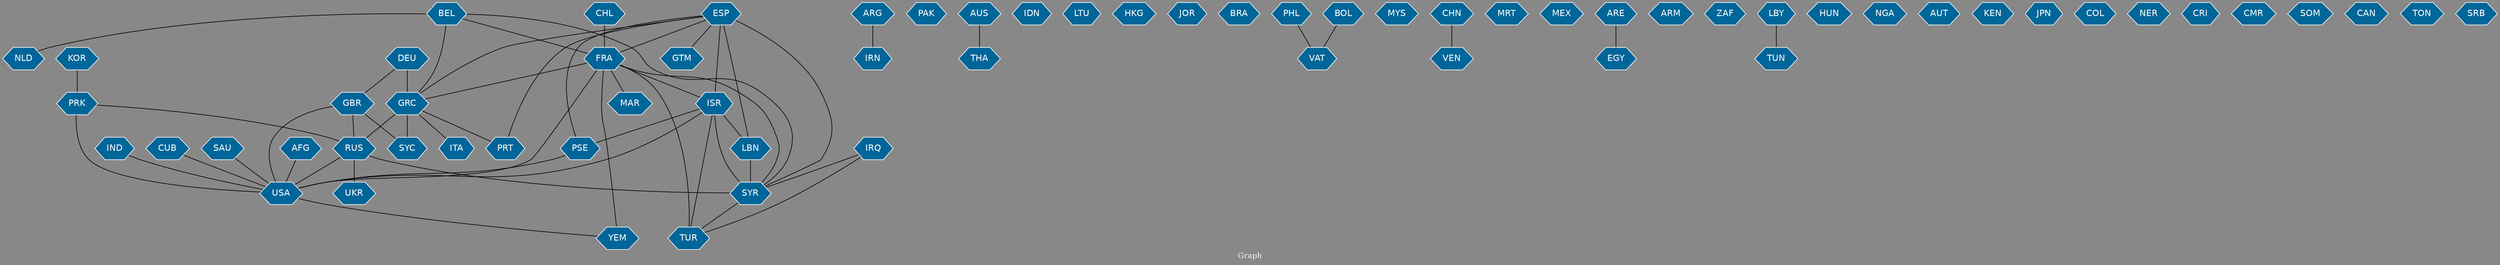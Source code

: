 // Countries together in item graph
graph {
	graph [bgcolor="#888888" fontcolor=white fontsize=12 label="Graph" outputorder=edgesfirst overlap=prism]
	node [color=white fillcolor="#006699" fontcolor=white fontname=Helvetica shape=hexagon style=filled]
	edge [arrowhead=open color=black fontcolor=white fontname=Courier fontsize=12]
		FRA [label=FRA]
		GRC [label=GRC]
		CUB [label=CUB]
		USA [label=USA]
		BEL [label=BEL]
		ITA [label=ITA]
		DEU [label=DEU]
		ISR [label=ISR]
		LBN [label=LBN]
		ESP [label=ESP]
		YEM [label=YEM]
		SAU [label=SAU]
		IRN [label=IRN]
		PAK [label=PAK]
		RUS [label=RUS]
		AUS [label=AUS]
		ARG [label=ARG]
		IDN [label=IDN]
		LTU [label=LTU]
		HKG [label=HKG]
		JOR [label=JOR]
		BRA [label=BRA]
		NLD [label=NLD]
		VAT [label=VAT]
		AFG [label=AFG]
		MYS [label=MYS]
		CHN [label=CHN]
		VEN [label=VEN]
		MRT [label=MRT]
		TUR [label=TUR]
		SYR [label=SYR]
		GBR [label=GBR]
		MEX [label=MEX]
		PRK [label=PRK]
		EGY [label=EGY]
		UKR [label=UKR]
		ARM [label=ARM]
		ARE [label=ARE]
		ZAF [label=ZAF]
		IND [label=IND]
		IRQ [label=IRQ]
		LBY [label=LBY]
		CHL [label=CHL]
		HUN [label=HUN]
		NGA [label=NGA]
		AUT [label=AUT]
		MAR [label=MAR]
		TUN [label=TUN]
		PSE [label=PSE]
		SYC [label=SYC]
		GTM [label=GTM]
		KOR [label=KOR]
		KEN [label=KEN]
		JPN [label=JPN]
		COL [label=COL]
		THA [label=THA]
		NER [label=NER]
		CRI [label=CRI]
		CMR [label=CMR]
		SOM [label=SOM]
		CAN [label=CAN]
		PRT [label=PRT]
		TON [label=TON]
		SRB [label=SRB]
		PHL [label=PHL]
		BOL [label=BOL]
			GRC -- RUS [weight=9]
			DEU -- GRC [weight=7]
			FRA -- USA [weight=5]
			LBY -- TUN [weight=1]
			KOR -- PRK [weight=4]
			ISR -- PSE [weight=4]
			SYR -- TUR [weight=2]
			ESP -- PSE [weight=1]
			GBR -- SYC [weight=1]
			PHL -- VAT [weight=1]
			ESP -- GRC [weight=1]
			ISR -- SYR [weight=3]
			ESP -- PRT [weight=1]
			AUS -- THA [weight=1]
			ESP -- FRA [weight=4]
			ESP -- ISR [weight=10]
			CHL -- FRA [weight=1]
			RUS -- SYR [weight=1]
			IND -- USA [weight=1]
			ARG -- IRN [weight=1]
			FRA -- TUR [weight=3]
			ISR -- TUR [weight=2]
			FRA -- MAR [weight=3]
			DEU -- GBR [weight=1]
			AFG -- USA [weight=3]
			ESP -- LBN [weight=6]
			BEL -- SYR [weight=1]
			RUS -- USA [weight=1]
			CHN -- VEN [weight=1]
			BEL -- GRC [weight=5]
			LBN -- SYR [weight=4]
			RUS -- UKR [weight=5]
			PSE -- USA [weight=3]
			BEL -- FRA [weight=3]
			IRQ -- SYR [weight=1]
			ESP -- SYR [weight=2]
			CUB -- USA [weight=6]
			GRC -- PRT [weight=1]
			GRC -- ITA [weight=1]
			FRA -- YEM [weight=3]
			USA -- YEM [weight=1]
			GBR -- RUS [weight=1]
			GRC -- SYC [weight=2]
			FRA -- ISR [weight=5]
			FRA -- GRC [weight=2]
			ESP -- GTM [weight=2]
			ARE -- EGY [weight=1]
			BOL -- VAT [weight=1]
			BEL -- NLD [weight=1]
			PRK -- USA [weight=4]
			IRQ -- TUR [weight=1]
			ISR -- USA [weight=1]
			GBR -- USA [weight=2]
			ISR -- LBN [weight=12]
			FRA -- SYR [weight=1]
			PRK -- RUS [weight=1]
			SAU -- USA [weight=1]
}